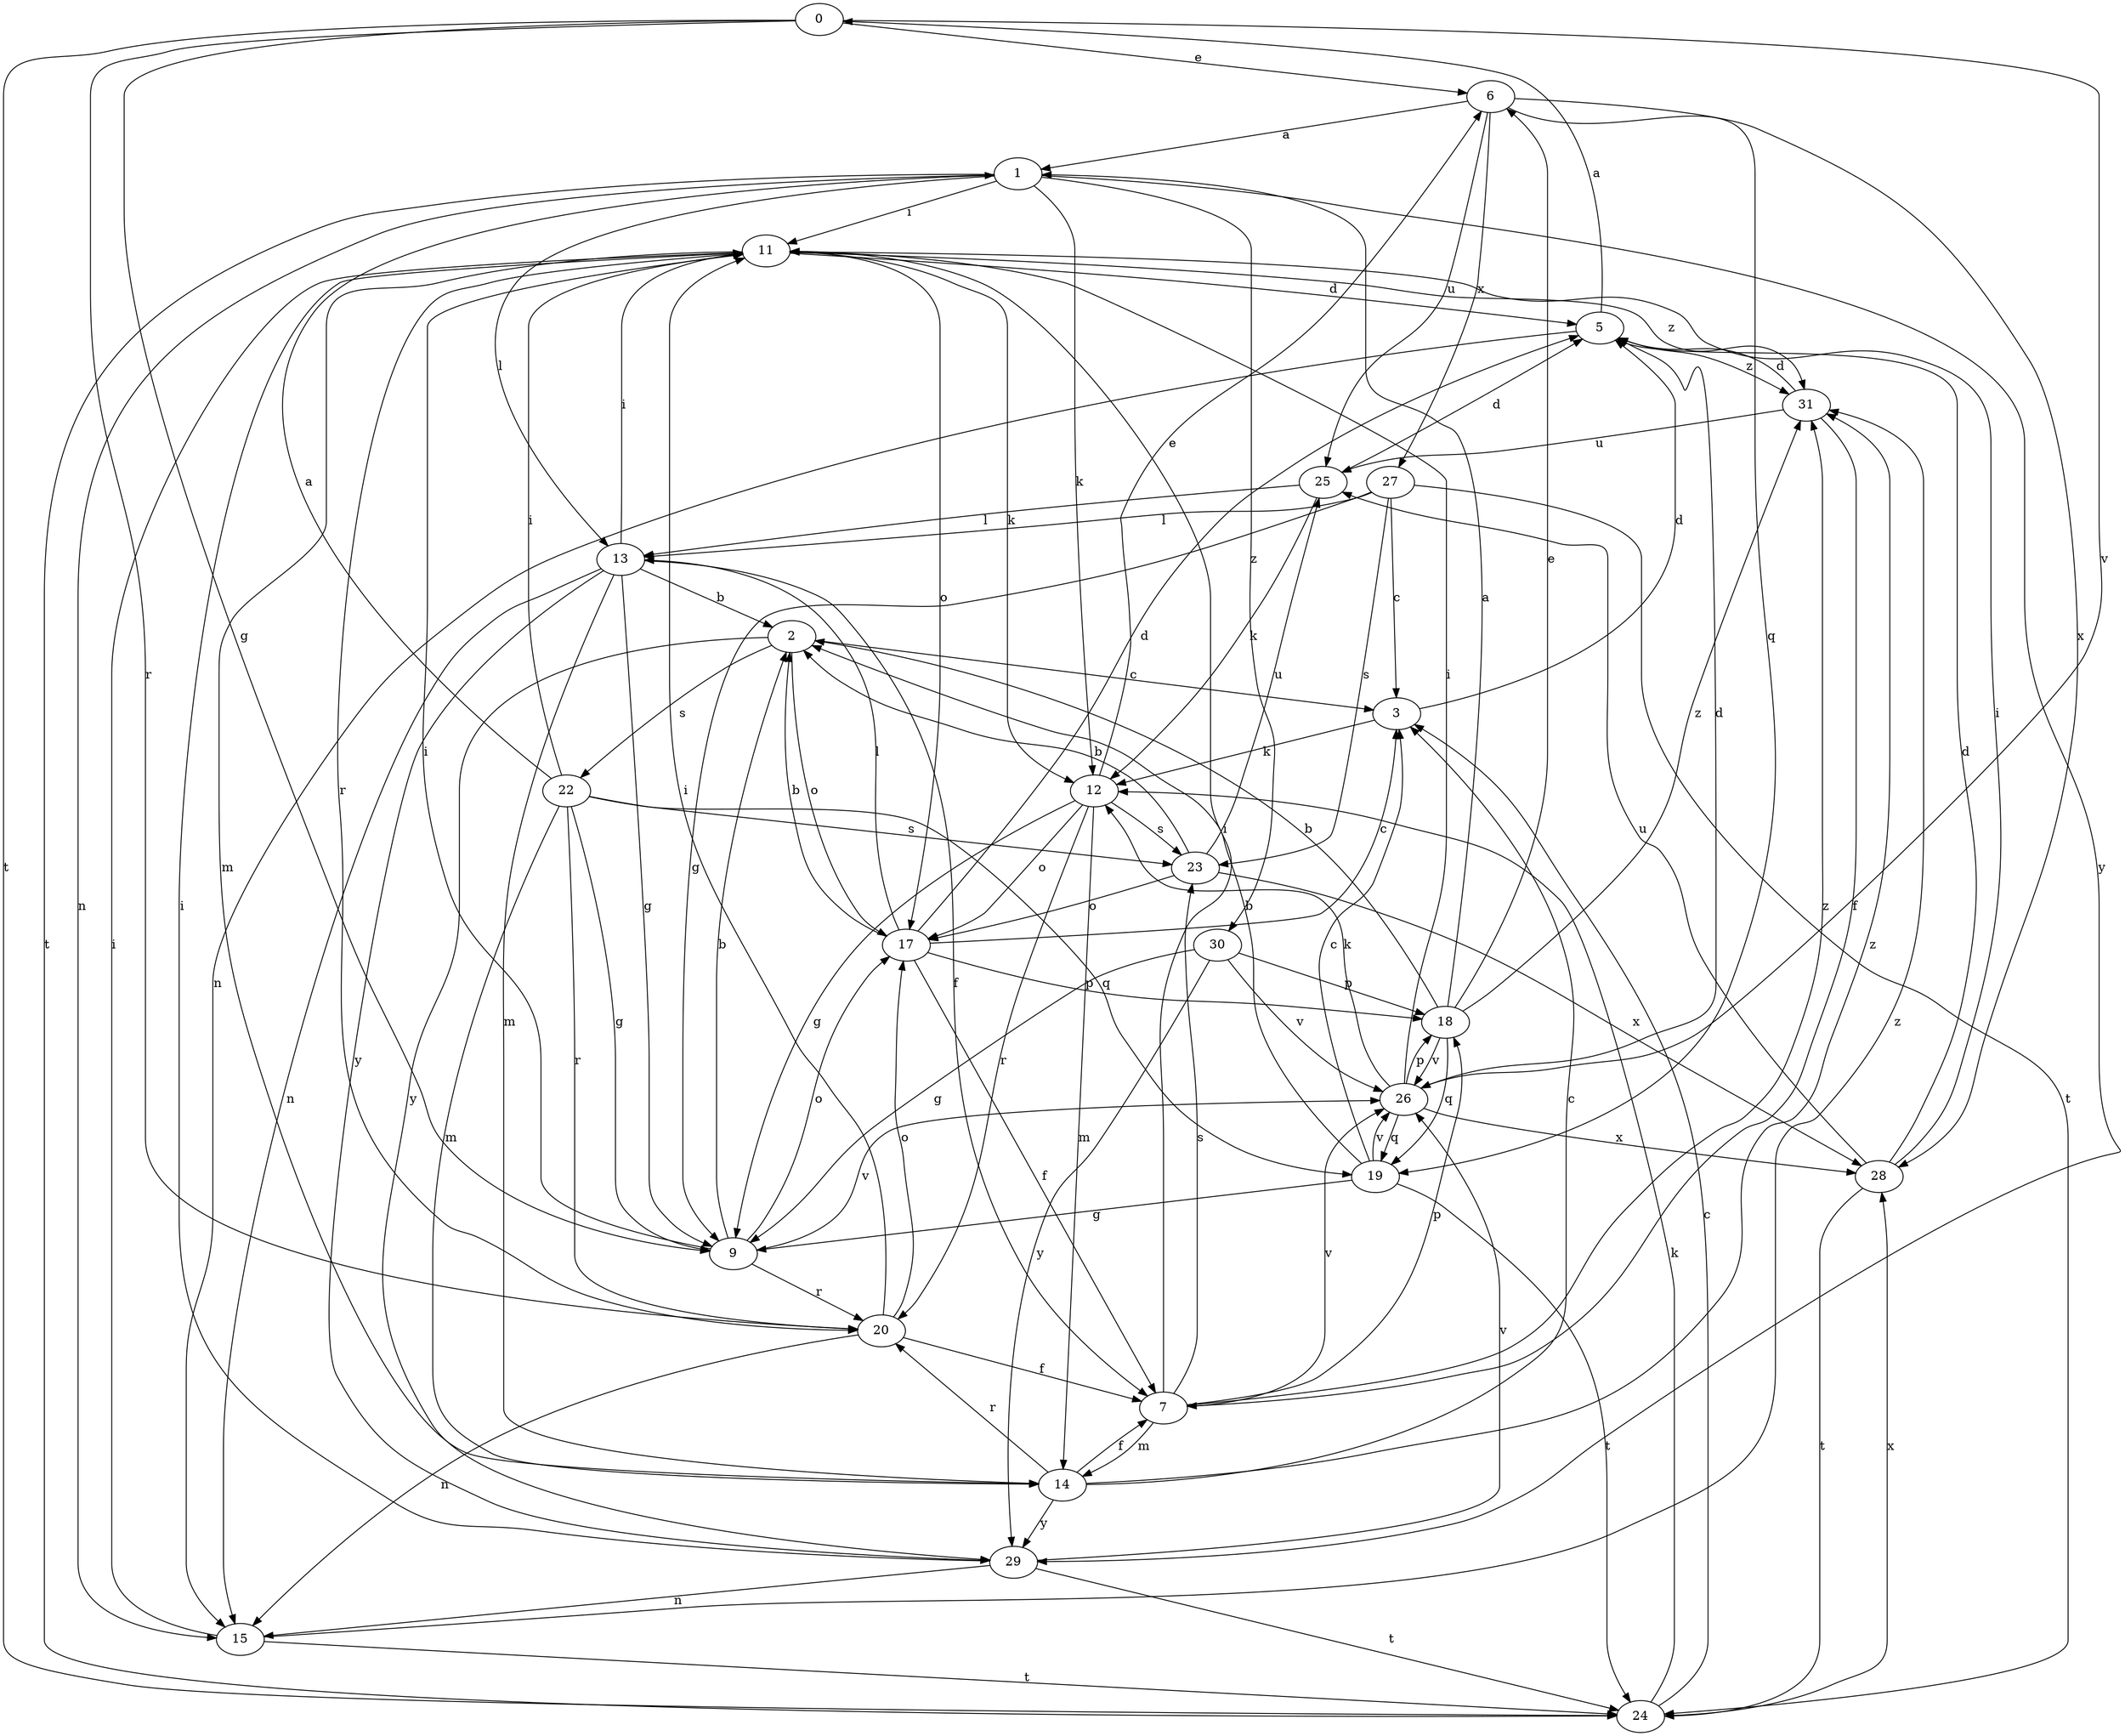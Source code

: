 strict digraph  {
0;
1;
2;
3;
5;
6;
7;
9;
11;
12;
13;
14;
15;
17;
18;
19;
20;
22;
23;
24;
25;
26;
27;
28;
29;
30;
31;
0 -> 6  [label=e];
0 -> 9  [label=g];
0 -> 20  [label=r];
0 -> 24  [label=t];
0 -> 26  [label=v];
1 -> 11  [label=i];
1 -> 12  [label=k];
1 -> 13  [label=l];
1 -> 15  [label=n];
1 -> 24  [label=t];
1 -> 29  [label=y];
1 -> 30  [label=z];
2 -> 3  [label=c];
2 -> 17  [label=o];
2 -> 22  [label=s];
2 -> 29  [label=y];
3 -> 5  [label=d];
3 -> 12  [label=k];
5 -> 0  [label=a];
5 -> 15  [label=n];
5 -> 31  [label=z];
6 -> 1  [label=a];
6 -> 19  [label=q];
6 -> 25  [label=u];
6 -> 27  [label=x];
6 -> 28  [label=x];
7 -> 11  [label=i];
7 -> 14  [label=m];
7 -> 18  [label=p];
7 -> 23  [label=s];
7 -> 26  [label=v];
7 -> 31  [label=z];
9 -> 2  [label=b];
9 -> 11  [label=i];
9 -> 17  [label=o];
9 -> 20  [label=r];
9 -> 26  [label=v];
11 -> 5  [label=d];
11 -> 12  [label=k];
11 -> 14  [label=m];
11 -> 17  [label=o];
11 -> 20  [label=r];
11 -> 31  [label=z];
12 -> 6  [label=e];
12 -> 9  [label=g];
12 -> 14  [label=m];
12 -> 17  [label=o];
12 -> 20  [label=r];
12 -> 23  [label=s];
13 -> 2  [label=b];
13 -> 7  [label=f];
13 -> 9  [label=g];
13 -> 11  [label=i];
13 -> 14  [label=m];
13 -> 15  [label=n];
13 -> 29  [label=y];
14 -> 3  [label=c];
14 -> 7  [label=f];
14 -> 20  [label=r];
14 -> 29  [label=y];
14 -> 31  [label=z];
15 -> 11  [label=i];
15 -> 24  [label=t];
15 -> 31  [label=z];
17 -> 2  [label=b];
17 -> 3  [label=c];
17 -> 5  [label=d];
17 -> 7  [label=f];
17 -> 13  [label=l];
17 -> 18  [label=p];
18 -> 1  [label=a];
18 -> 2  [label=b];
18 -> 6  [label=e];
18 -> 19  [label=q];
18 -> 26  [label=v];
18 -> 31  [label=z];
19 -> 2  [label=b];
19 -> 3  [label=c];
19 -> 9  [label=g];
19 -> 24  [label=t];
19 -> 26  [label=v];
20 -> 7  [label=f];
20 -> 11  [label=i];
20 -> 15  [label=n];
20 -> 17  [label=o];
22 -> 1  [label=a];
22 -> 9  [label=g];
22 -> 11  [label=i];
22 -> 14  [label=m];
22 -> 19  [label=q];
22 -> 20  [label=r];
22 -> 23  [label=s];
23 -> 2  [label=b];
23 -> 17  [label=o];
23 -> 25  [label=u];
23 -> 28  [label=x];
24 -> 3  [label=c];
24 -> 12  [label=k];
24 -> 28  [label=x];
25 -> 5  [label=d];
25 -> 12  [label=k];
25 -> 13  [label=l];
26 -> 5  [label=d];
26 -> 11  [label=i];
26 -> 12  [label=k];
26 -> 18  [label=p];
26 -> 19  [label=q];
26 -> 28  [label=x];
27 -> 3  [label=c];
27 -> 9  [label=g];
27 -> 13  [label=l];
27 -> 23  [label=s];
27 -> 24  [label=t];
28 -> 5  [label=d];
28 -> 11  [label=i];
28 -> 24  [label=t];
28 -> 25  [label=u];
29 -> 11  [label=i];
29 -> 15  [label=n];
29 -> 24  [label=t];
29 -> 26  [label=v];
30 -> 9  [label=g];
30 -> 18  [label=p];
30 -> 26  [label=v];
30 -> 29  [label=y];
31 -> 5  [label=d];
31 -> 7  [label=f];
31 -> 25  [label=u];
}
